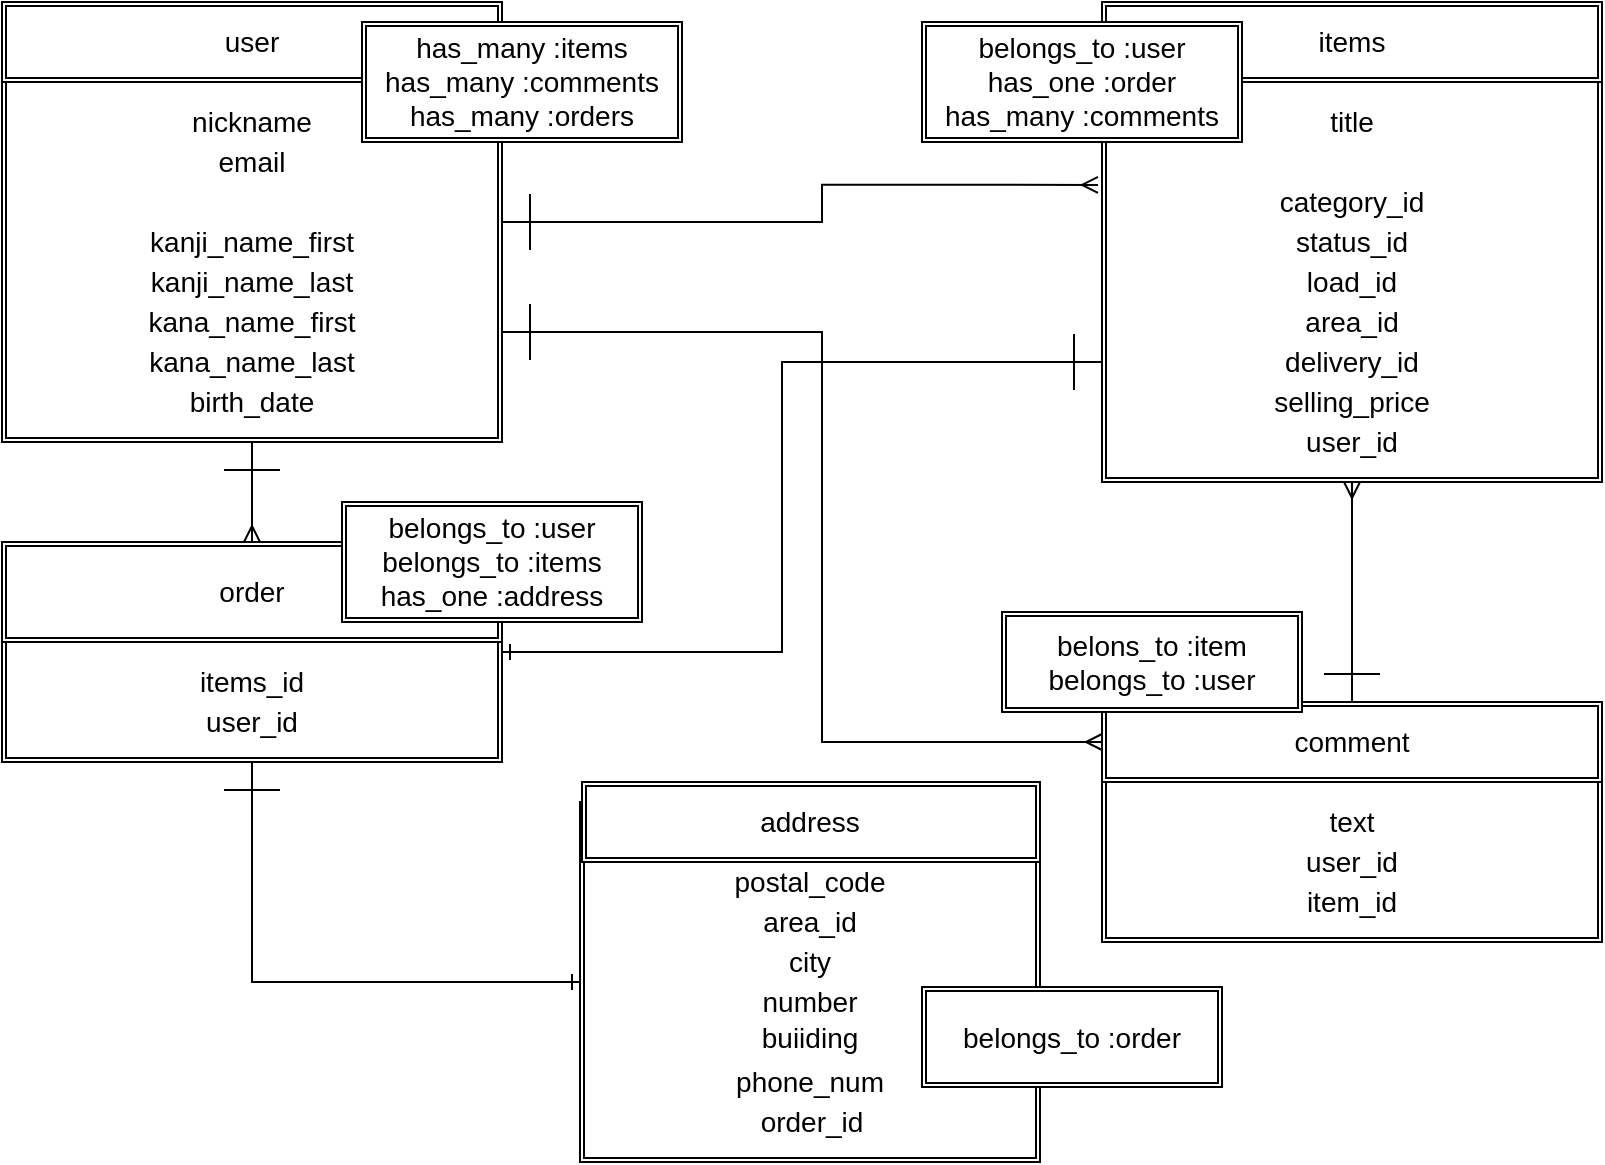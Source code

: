 <mxfile>
    <diagram id="rQJrIDYAwuzSac5VQym_" name="ページ1">
        <mxGraphModel dx="898" dy="542" grid="1" gridSize="10" guides="1" tooltips="1" connect="1" arrows="1" fold="1" page="1" pageScale="1" pageWidth="827" pageHeight="1169" math="0" shadow="0">
            <root>
                <mxCell id="0"/>
                <mxCell id="1" parent="0"/>
                <mxCell id="87" style="edgeStyle=orthogonalEdgeStyle;rounded=0;orthogonalLoop=1;jettySize=auto;html=1;exitX=1;exitY=0.5;exitDx=0;exitDy=0;entryX=-0.008;entryY=0.381;entryDx=0;entryDy=0;entryPerimeter=0;fontSize=14;startSize=26;endArrow=ERmany;endFill=0;startArrow=ERone;startFill=0;" edge="1" parent="1" source="36" target="49">
                    <mxGeometry relative="1" as="geometry"/>
                </mxCell>
                <mxCell id="89" style="edgeStyle=orthogonalEdgeStyle;rounded=0;orthogonalLoop=1;jettySize=auto;html=1;entryX=0.5;entryY=0;entryDx=0;entryDy=0;fontSize=14;startArrow=ERone;startFill=0;endArrow=ERmany;endFill=0;startSize=26;" edge="1" parent="1" target="72">
                    <mxGeometry relative="1" as="geometry">
                        <mxPoint x="135" y="230" as="sourcePoint"/>
                    </mxGeometry>
                </mxCell>
                <mxCell id="92" style="edgeStyle=orthogonalEdgeStyle;rounded=0;orthogonalLoop=1;jettySize=auto;html=1;exitX=1;exitY=0.75;exitDx=0;exitDy=0;entryX=0;entryY=0.5;entryDx=0;entryDy=0;fontSize=14;startArrow=ERone;startFill=0;endArrow=ERmany;endFill=0;startSize=26;" edge="1" parent="1" source="36" target="67">
                    <mxGeometry relative="1" as="geometry"/>
                </mxCell>
                <mxCell id="36" value="" style="shape=ext;double=1;rounded=0;whiteSpace=wrap;html=1;fontSize=14;startSize=26;" vertex="1" parent="1">
                    <mxGeometry x="10" y="10" width="250" height="220" as="geometry"/>
                </mxCell>
                <mxCell id="38" value="user" style="shape=ext;double=1;rounded=0;whiteSpace=wrap;html=1;fontSize=14;startSize=26;" vertex="1" parent="1">
                    <mxGeometry x="10" y="10" width="250" height="40" as="geometry"/>
                </mxCell>
                <mxCell id="39" value="nickname" style="text;html=1;strokeColor=none;fillColor=none;align=center;verticalAlign=middle;whiteSpace=wrap;rounded=0;fontSize=14;startSize=26;" vertex="1" parent="1">
                    <mxGeometry x="115" y="60" width="40" height="20" as="geometry"/>
                </mxCell>
                <mxCell id="40" value="email" style="text;html=1;strokeColor=none;fillColor=none;align=center;verticalAlign=middle;whiteSpace=wrap;rounded=0;fontSize=14;startSize=26;" vertex="1" parent="1">
                    <mxGeometry x="115" y="80" width="40" height="20" as="geometry"/>
                </mxCell>
                <mxCell id="41" value="&lt;font color=&quot;#ffffff&quot;&gt;encrypted_password&lt;/font&gt;" style="text;html=1;strokeColor=none;fillColor=none;align=center;verticalAlign=middle;whiteSpace=wrap;rounded=0;fontSize=14;startSize=26;" vertex="1" parent="1">
                    <mxGeometry x="115" y="100" width="40" height="20" as="geometry"/>
                </mxCell>
                <mxCell id="42" value="kanji_name_first" style="text;html=1;strokeColor=none;fillColor=none;align=center;verticalAlign=middle;whiteSpace=wrap;rounded=0;fontSize=14;startSize=26;" vertex="1" parent="1">
                    <mxGeometry x="115" y="120" width="40" height="20" as="geometry"/>
                </mxCell>
                <mxCell id="45" value="kanji_name_last" style="text;html=1;strokeColor=none;fillColor=none;align=center;verticalAlign=middle;whiteSpace=wrap;rounded=0;fontSize=14;startSize=26;" vertex="1" parent="1">
                    <mxGeometry x="115" y="140" width="40" height="20" as="geometry"/>
                </mxCell>
                <mxCell id="46" value="kana_name_first" style="text;html=1;strokeColor=none;fillColor=none;align=center;verticalAlign=middle;whiteSpace=wrap;rounded=0;fontSize=14;startSize=26;" vertex="1" parent="1">
                    <mxGeometry x="115" y="160" width="40" height="20" as="geometry"/>
                </mxCell>
                <mxCell id="47" value="kana_name_last" style="text;html=1;strokeColor=none;fillColor=none;align=center;verticalAlign=middle;whiteSpace=wrap;rounded=0;fontSize=14;startSize=26;" vertex="1" parent="1">
                    <mxGeometry x="115" y="180" width="40" height="20" as="geometry"/>
                </mxCell>
                <mxCell id="94" style="edgeStyle=orthogonalEdgeStyle;rounded=0;orthogonalLoop=1;jettySize=auto;html=1;exitX=0;exitY=0.75;exitDx=0;exitDy=0;entryX=1;entryY=0.5;entryDx=0;entryDy=0;fontSize=14;startArrow=ERone;startFill=0;endArrow=ERone;endFill=0;startSize=26;" edge="1" parent="1" source="49" target="71">
                    <mxGeometry relative="1" as="geometry"/>
                </mxCell>
                <mxCell id="49" value="" style="shape=ext;double=1;rounded=0;whiteSpace=wrap;html=1;fontSize=14;startSize=26;" vertex="1" parent="1">
                    <mxGeometry x="560" y="10" width="250" height="240" as="geometry"/>
                </mxCell>
                <mxCell id="50" value="items" style="shape=ext;double=1;rounded=0;whiteSpace=wrap;html=1;fontSize=14;startSize=26;" vertex="1" parent="1">
                    <mxGeometry x="560" y="10" width="250" height="40" as="geometry"/>
                </mxCell>
                <mxCell id="52" value="title&lt;span style=&quot;color: rgba(0 , 0 , 0 , 0) ; font-family: monospace ; font-size: 0px&quot;&gt;%3CmxGraphModel%3E%3Croot%3E%3CmxCell%20id%3D%220%22%2F%3E%3CmxCell%20id%3D%221%22%20parent%3D%220%22%2F%3E%3CmxCell%20id%3D%222%22%20value%3D%22image%22%20style%3D%22text%3Bhtml%3D1%3BstrokeColor%3Dnone%3BfillColor%3Dnone%3Balign%3Dcenter%3BverticalAlign%3Dmiddle%3BwhiteSpace%3Dwrap%3Brounded%3D0%3BfontSize%3D14%3BstartSize%3D26%3B%22%20vertex%3D%221%22%20parent%3D%221%22%3E%3CmxGeometry%20x%3D%22665%22%20y%3D%2260%22%20width%3D%2240%22%20height%3D%2220%22%20as%3D%22geometry%22%2F%3E%3C%2FmxCell%3E%3C%2Froot%3E%3C%2FmxGraphModel%3E&lt;/span&gt;" style="text;html=1;strokeColor=none;fillColor=none;align=center;verticalAlign=middle;whiteSpace=wrap;rounded=0;fontSize=14;startSize=26;" vertex="1" parent="1">
                    <mxGeometry x="665" y="60" width="40" height="20" as="geometry"/>
                </mxCell>
                <mxCell id="53" value="&lt;div style=&quot;font-family: &amp;#34;menlo&amp;#34; , &amp;#34;monaco&amp;#34; , &amp;#34;courier new&amp;#34; , monospace ; font-size: 12px ; line-height: 18px&quot;&gt;&lt;font color=&quot;#ffffff&quot;&gt;item_description&lt;/font&gt;&lt;/div&gt;" style="text;html=1;strokeColor=none;fillColor=none;align=center;verticalAlign=middle;whiteSpace=wrap;rounded=0;fontSize=14;startSize=26;" vertex="1" parent="1">
                    <mxGeometry x="665" y="80" width="40" height="20" as="geometry"/>
                </mxCell>
                <mxCell id="54" value="category_id" style="text;html=1;strokeColor=none;fillColor=none;align=center;verticalAlign=middle;whiteSpace=wrap;rounded=0;fontSize=14;startSize=26;" vertex="1" parent="1">
                    <mxGeometry x="665" y="100" width="40" height="20" as="geometry"/>
                </mxCell>
                <mxCell id="56" value="status_id" style="text;html=1;strokeColor=none;fillColor=none;align=center;verticalAlign=middle;whiteSpace=wrap;rounded=0;fontSize=14;startSize=26;" vertex="1" parent="1">
                    <mxGeometry x="665" y="120" width="40" height="20" as="geometry"/>
                </mxCell>
                <mxCell id="57" value="load_id" style="text;html=1;strokeColor=none;fillColor=none;align=center;verticalAlign=middle;whiteSpace=wrap;rounded=0;fontSize=14;startSize=26;" vertex="1" parent="1">
                    <mxGeometry x="665" y="140" width="40" height="20" as="geometry"/>
                </mxCell>
                <mxCell id="59" value="area_id" style="text;html=1;strokeColor=none;fillColor=none;align=center;verticalAlign=middle;whiteSpace=wrap;rounded=0;fontSize=14;startSize=26;" vertex="1" parent="1">
                    <mxGeometry x="665" y="160" width="40" height="20" as="geometry"/>
                </mxCell>
                <mxCell id="60" value="delivery_id" style="text;html=1;strokeColor=none;fillColor=none;align=center;verticalAlign=middle;whiteSpace=wrap;rounded=0;fontSize=14;startSize=26;" vertex="1" parent="1">
                    <mxGeometry x="665" y="180" width="40" height="20" as="geometry"/>
                </mxCell>
                <mxCell id="61" value="selling_price" style="text;html=1;strokeColor=none;fillColor=none;align=center;verticalAlign=middle;whiteSpace=wrap;rounded=0;fontSize=14;startSize=26;" vertex="1" parent="1">
                    <mxGeometry x="665" y="200" width="40" height="20" as="geometry"/>
                </mxCell>
                <mxCell id="62" value="user_id" style="text;html=1;strokeColor=none;fillColor=none;align=center;verticalAlign=middle;whiteSpace=wrap;rounded=0;fontSize=14;startSize=26;" vertex="1" parent="1">
                    <mxGeometry x="665" y="220" width="40" height="20" as="geometry"/>
                </mxCell>
                <mxCell id="66" value="" style="shape=ext;double=1;rounded=0;whiteSpace=wrap;html=1;fontSize=14;startSize=26;" vertex="1" parent="1">
                    <mxGeometry x="560" y="360" width="250" height="120" as="geometry"/>
                </mxCell>
                <mxCell id="90" style="edgeStyle=orthogonalEdgeStyle;rounded=0;orthogonalLoop=1;jettySize=auto;html=1;exitX=0.5;exitY=0;exitDx=0;exitDy=0;entryX=0.5;entryY=1;entryDx=0;entryDy=0;fontSize=14;startArrow=ERone;startFill=0;endArrow=ERmany;endFill=0;startSize=26;" edge="1" parent="1" source="67" target="49">
                    <mxGeometry relative="1" as="geometry"/>
                </mxCell>
                <mxCell id="67" value="" style="shape=ext;double=1;rounded=0;whiteSpace=wrap;html=1;fontSize=14;startSize=26;" vertex="1" parent="1">
                    <mxGeometry x="560" y="360" width="250" height="40" as="geometry"/>
                </mxCell>
                <mxCell id="68" value="comment" style="text;html=1;strokeColor=none;fillColor=none;align=center;verticalAlign=middle;whiteSpace=wrap;rounded=0;fontSize=14;startSize=26;" vertex="1" parent="1">
                    <mxGeometry x="665" y="370" width="40" height="20" as="geometry"/>
                </mxCell>
                <mxCell id="69" value="user_id" style="text;html=1;strokeColor=none;fillColor=none;align=center;verticalAlign=middle;whiteSpace=wrap;rounded=0;fontSize=14;startSize=26;" vertex="1" parent="1">
                    <mxGeometry x="665" y="430" width="40" height="20" as="geometry"/>
                </mxCell>
                <mxCell id="70" value="item_id" style="text;html=1;strokeColor=none;fillColor=none;align=center;verticalAlign=middle;whiteSpace=wrap;rounded=0;fontSize=14;startSize=26;" vertex="1" parent="1">
                    <mxGeometry x="665" y="450" width="40" height="20" as="geometry"/>
                </mxCell>
                <mxCell id="100" style="edgeStyle=orthogonalEdgeStyle;rounded=0;orthogonalLoop=1;jettySize=auto;html=1;exitX=0.5;exitY=1;exitDx=0;exitDy=0;entryX=0;entryY=0.5;entryDx=0;entryDy=0;fontSize=14;startArrow=ERone;startFill=0;endArrow=ERone;endFill=0;startSize=26;" edge="1" parent="1" source="71" target="78">
                    <mxGeometry relative="1" as="geometry"/>
                </mxCell>
                <mxCell id="71" value="" style="shape=ext;double=1;rounded=0;whiteSpace=wrap;html=1;fontSize=14;startSize=26;" vertex="1" parent="1">
                    <mxGeometry x="10" y="280" width="250" height="110" as="geometry"/>
                </mxCell>
                <mxCell id="72" value="" style="shape=ext;double=1;rounded=0;whiteSpace=wrap;html=1;fontSize=14;startSize=26;" vertex="1" parent="1">
                    <mxGeometry x="10" y="280" width="250" height="50" as="geometry"/>
                </mxCell>
                <mxCell id="73" value="order" style="text;html=1;strokeColor=none;fillColor=none;align=center;verticalAlign=middle;whiteSpace=wrap;rounded=0;fontSize=14;startSize=26;" vertex="1" parent="1">
                    <mxGeometry x="115" y="295" width="40" height="20" as="geometry"/>
                </mxCell>
                <mxCell id="75" value="items_id" style="text;html=1;strokeColor=none;fillColor=none;align=center;verticalAlign=middle;whiteSpace=wrap;rounded=0;fontSize=14;startSize=26;" vertex="1" parent="1">
                    <mxGeometry x="115" y="340" width="40" height="20" as="geometry"/>
                </mxCell>
                <mxCell id="76" value="text" style="text;html=1;strokeColor=none;fillColor=none;align=center;verticalAlign=middle;whiteSpace=wrap;rounded=0;fontSize=14;startSize=26;" vertex="1" parent="1">
                    <mxGeometry x="665" y="410" width="40" height="20" as="geometry"/>
                </mxCell>
                <mxCell id="77" value="user_id" style="text;html=1;strokeColor=none;fillColor=none;align=center;verticalAlign=middle;whiteSpace=wrap;rounded=0;fontSize=14;startSize=26;" vertex="1" parent="1">
                    <mxGeometry x="115" y="360" width="40" height="20" as="geometry"/>
                </mxCell>
                <mxCell id="78" value="" style="shape=ext;double=1;rounded=0;whiteSpace=wrap;html=1;fontSize=14;startSize=26;" vertex="1" parent="1">
                    <mxGeometry x="299" y="410" width="230" height="180" as="geometry"/>
                </mxCell>
                <mxCell id="79" value="" style="shape=ext;double=1;rounded=0;whiteSpace=wrap;html=1;fontSize=14;startSize=26;" vertex="1" parent="1">
                    <mxGeometry x="300" y="400" width="229" height="40" as="geometry"/>
                </mxCell>
                <mxCell id="80" value="address" style="text;html=1;strokeColor=none;fillColor=none;align=center;verticalAlign=middle;whiteSpace=wrap;rounded=0;fontSize=14;startSize=26;" vertex="1" parent="1">
                    <mxGeometry x="394" y="410" width="40" height="20" as="geometry"/>
                </mxCell>
                <mxCell id="81" value="postal_code" style="text;html=1;strokeColor=none;fillColor=none;align=center;verticalAlign=middle;whiteSpace=wrap;rounded=0;fontSize=14;startSize=26;" vertex="1" parent="1">
                    <mxGeometry x="394" y="440" width="40" height="20" as="geometry"/>
                </mxCell>
                <mxCell id="82" value="area_id&lt;span style=&quot;color: rgba(0 , 0 , 0 , 0) ; font-family: monospace ; font-size: 0px&quot;&gt;%3CmxGraphModel%3E%3Croot%3E%3CmxCell%20id%3D%220%22%2F%3E%3CmxCell%20id%3D%221%22%20parent%3D%220%22%2F%3E%3CmxCell%20id%3D%222%22%20value%3D%22postal_code%22%20style%3D%22text%3Bhtml%3D1%3BstrokeColor%3Dnone%3BfillColor%3Dnone%3Balign%3Dcenter%3BverticalAlign%3Dmiddle%3BwhiteSpace%3Dwrap%3Brounded%3D0%3BfontSize%3D14%3BstartSize%3D26%3B%22%20vertex%3D%221%22%20parent%3D%221%22%3E%3CmxGeometry%20x%3D%22394%22%20y%3D%2270%22%20width%3D%2240%22%20height%3D%2220%22%20as%3D%22geometry%22%2F%3E%3C%2FmxCell%3E%3C%2Froot%3E%3C%2FmxGraphModel%3E&lt;/span&gt;" style="text;html=1;strokeColor=none;fillColor=none;align=center;verticalAlign=middle;whiteSpace=wrap;rounded=0;fontSize=14;startSize=26;" vertex="1" parent="1">
                    <mxGeometry x="394" y="460" width="40" height="20" as="geometry"/>
                </mxCell>
                <mxCell id="83" value="city" style="text;html=1;strokeColor=none;fillColor=none;align=center;verticalAlign=middle;whiteSpace=wrap;rounded=0;fontSize=14;startSize=26;" vertex="1" parent="1">
                    <mxGeometry x="394" y="480" width="40" height="20" as="geometry"/>
                </mxCell>
                <mxCell id="84" value="number" style="text;html=1;strokeColor=none;fillColor=none;align=center;verticalAlign=middle;whiteSpace=wrap;rounded=0;fontSize=14;startSize=26;" vertex="1" parent="1">
                    <mxGeometry x="394" y="500" width="40" height="20" as="geometry"/>
                </mxCell>
                <mxCell id="85" value="buiiding" style="text;html=1;strokeColor=none;fillColor=none;align=center;verticalAlign=middle;whiteSpace=wrap;rounded=0;fontSize=14;startSize=26;" vertex="1" parent="1">
                    <mxGeometry x="394" y="520" width="40" height="15" as="geometry"/>
                </mxCell>
                <mxCell id="86" value="phone_num" style="text;html=1;strokeColor=none;fillColor=none;align=center;verticalAlign=middle;whiteSpace=wrap;rounded=0;fontSize=14;startSize=26;" vertex="1" parent="1">
                    <mxGeometry x="394" y="540" width="40" height="20" as="geometry"/>
                </mxCell>
                <mxCell id="95" value="has_many :items&lt;br&gt;has_many&amp;nbsp;:comments&lt;br&gt;has_many&amp;nbsp;:orders" style="shape=ext;double=1;rounded=0;whiteSpace=wrap;html=1;fontSize=14;startSize=26;" vertex="1" parent="1">
                    <mxGeometry x="190" y="20" width="160" height="60" as="geometry"/>
                </mxCell>
                <mxCell id="97" value="belongs_to :user&lt;br&gt;has_one :order&lt;br&gt;has_many :comments" style="shape=ext;double=1;rounded=0;whiteSpace=wrap;html=1;fontSize=14;startSize=26;" vertex="1" parent="1">
                    <mxGeometry x="470" y="20" width="160" height="60" as="geometry"/>
                </mxCell>
                <mxCell id="98" value="belons_to :item&lt;br&gt;belongs_to :user" style="shape=ext;double=1;rounded=0;whiteSpace=wrap;html=1;fontSize=14;startSize=26;" vertex="1" parent="1">
                    <mxGeometry x="510" y="315" width="150" height="50" as="geometry"/>
                </mxCell>
                <mxCell id="99" value="belongs_to :order" style="shape=ext;double=1;rounded=0;whiteSpace=wrap;html=1;fontSize=14;startSize=26;" vertex="1" parent="1">
                    <mxGeometry x="470" y="502.5" width="150" height="50" as="geometry"/>
                </mxCell>
                <mxCell id="101" value="belongs_to :user&lt;br&gt;belongs_to :items&lt;br&gt;has_one :address" style="shape=ext;double=1;rounded=0;whiteSpace=wrap;html=1;fontSize=14;startSize=26;" vertex="1" parent="1">
                    <mxGeometry x="180" y="260" width="150" height="60" as="geometry"/>
                </mxCell>
                <mxCell id="102" value="birth_date" style="text;html=1;strokeColor=none;fillColor=none;align=center;verticalAlign=middle;whiteSpace=wrap;rounded=0;fontSize=14;startSize=26;" vertex="1" parent="1">
                    <mxGeometry x="115" y="200" width="40" height="20" as="geometry"/>
                </mxCell>
                <mxCell id="103" value="order_id" style="text;html=1;strokeColor=none;fillColor=none;align=center;verticalAlign=middle;whiteSpace=wrap;rounded=0;fontSize=14;startSize=26;" vertex="1" parent="1">
                    <mxGeometry x="394.5" y="560" width="40" height="20" as="geometry"/>
                </mxCell>
            </root>
        </mxGraphModel>
    </diagram>
</mxfile>